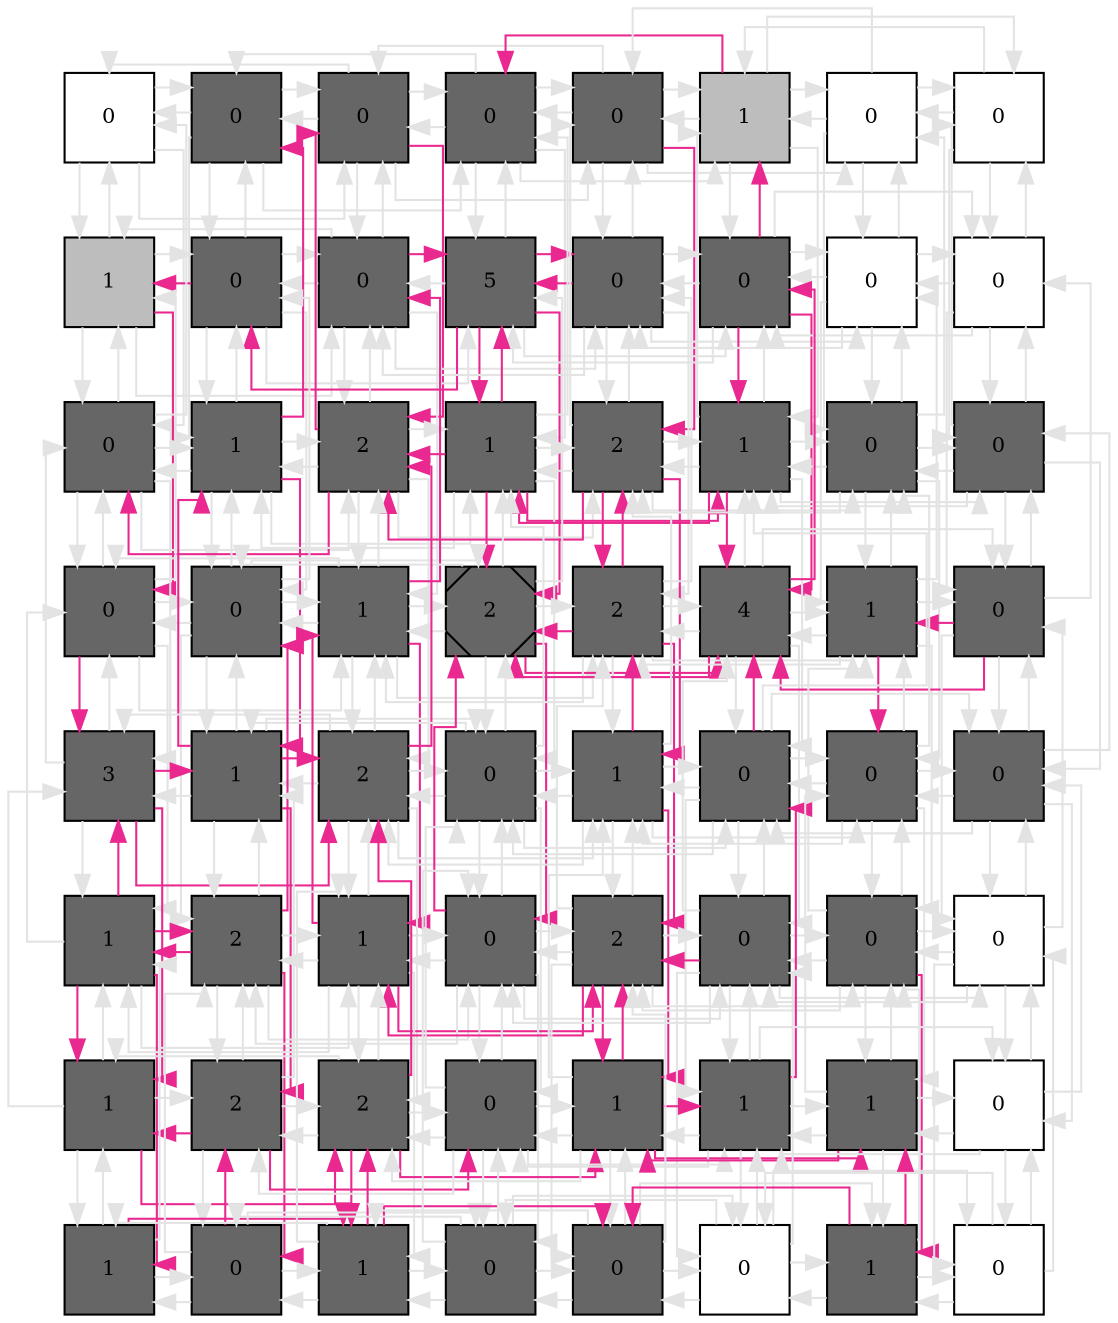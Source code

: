 digraph layout  {
rankdir=TB;
splines=ortho;
node [fixedsize=false, style=filled, width="0.6"];
edge [constraint=false];
0 [fillcolor="#FFFFFF", fontsize=10, label=0, shape=square, tooltip="name: None,\nin_degree: 4,\nout_degree: 4"];
1 [fillcolor="#666666", fontsize=10, label=0, shape=square, tooltip="name:  TTSSII ,\nin_degree: 5,\nout_degree: 5"];
2 [fillcolor="#666666", fontsize=10, label=0, shape=square, tooltip="name:  TrII ,\nin_degree: 6,\nout_degree: 6"];
3 [fillcolor="#666666", fontsize=10, label=0, shape=square, tooltip="name:  Th1II_TRetortaeformis ,\nin_degree: 6,\nout_degree: 6"];
4 [fillcolor="#666666", fontsize=10, label=0, shape=square, tooltip="name:  Th1I_TRetortaeformis ,\nin_degree: 6,\nout_degree: 6"];
5 [fillcolor="#bdbdbd", fontsize=10, label=1, shape=square, tooltip="name: None,\nin_degree: 6,\nout_degree: 6"];
6 [fillcolor="#FFFFFF", fontsize=10, label=0, shape=square, tooltip="name: None,\nin_degree: 5,\nout_degree: 5"];
7 [fillcolor="#FFFFFF", fontsize=10, label=0, shape=square, tooltip="name: None,\nin_degree: 4,\nout_degree: 4"];
8 [fillcolor="#bdbdbd", fontsize=10, label=1, shape=square, tooltip="name: None,\nin_degree: 5,\nout_degree: 5"];
9 [fillcolor="#666666", fontsize=10, label=0, shape=square, tooltip="name:  Th1II_Bacterium ,\nin_degree: 6,\nout_degree: 6"];
10 [fillcolor="#666666", fontsize=10, label=0, shape=square, tooltip="name:  DCII_Bacterium ,\nin_degree: 7,\nout_degree: 7"];
11 [fillcolor="#666666", fontsize=10, label=5, shape=square, tooltip="name:  IL12II ,\nin_degree: 7,\nout_degree: 7"];
12 [fillcolor="#666666", fontsize=10, label=0, shape=square, tooltip="name:  Th2II_Bacterium ,\nin_degree: 7,\nout_degree: 7"];
13 [fillcolor="#666666", fontsize=10, label=0, shape=square, tooltip="name:  DCII_TRetortaeformis ,\nin_degree: 7,\nout_degree: 7"];
14 [fillcolor="#FFFFFF", fontsize=10, label=0, shape=square, tooltip="name: None,\nin_degree: 6,\nout_degree: 6"];
15 [fillcolor="#FFFFFF", fontsize=10, label=0, shape=square, tooltip="name: None,\nin_degree: 5,\nout_degree: 5"];
16 [fillcolor="#666666", fontsize=10, label=0, shape=square, tooltip="name:  TrI_Bacterium ,\nin_degree: 6,\nout_degree: 6"];
17 [fillcolor="#666666", fontsize=10, label=1, shape=square, tooltip="name:  BC_Bacterium ,\nin_degree: 7,\nout_degree: 7"];
18 [fillcolor="#666666", fontsize=10, label=2, shape=square, tooltip="name:  IL10I_Bacterium ,\nin_degree: 8,\nout_degree: 8"];
19 [fillcolor="#666666", fontsize=10, label=1, shape=square, tooltip="name:  T0 ,\nin_degree: 8,\nout_degree: 8"];
20 [fillcolor="#666666", fontsize=10, label=2, shape=square, tooltip="name:  IL10I ,\nin_degree: 8,\nout_degree: 8"];
21 [fillcolor="#666666", fontsize=10, label=1, shape=square, tooltip="name:  Th2II_TRetortaeformis ,\nin_degree: 8,\nout_degree: 8"];
22 [fillcolor="#666666", fontsize=10, label=0, shape=square, tooltip="name:  Th2I_TRetortaeformis ,\nin_degree: 7,\nout_degree: 7"];
23 [fillcolor="#666666", fontsize=10, label=0, shape=square, tooltip="name:  IL5 ,\nin_degree: 6,\nout_degree: 6"];
24 [fillcolor="#666666", fontsize=10, label=0, shape=square, tooltip="name:  Th1I_Bacterium ,\nin_degree: 6,\nout_degree: 6"];
25 [fillcolor="#666666", fontsize=10, label=0, shape=square, tooltip="name:  IgA_Bacterium ,\nin_degree: 7,\nout_degree: 7"];
26 [fillcolor="#666666", fontsize=10, label=1, shape=square, tooltip="name:  IL4I ,\nin_degree: 8,\nout_degree: 8"];
27 [fillcolor="#666666", fontsize=10, label=2, shape=Msquare, tooltip="name:  IL4II ,\nin_degree: 8,\nout_degree: 8"];
28 [fillcolor="#666666", fontsize=10, label=2, shape=square, tooltip="name:  Th2I_Bacterium ,\nin_degree: 8,\nout_degree: 8"];
29 [fillcolor="#666666", fontsize=10, label=4, shape=square, tooltip="name:  IgE ,\nin_degree: 8,\nout_degree: 8"];
30 [fillcolor="#666666", fontsize=10, label=1, shape=square, tooltip="name:  IL13 ,\nin_degree: 7,\nout_degree: 7"];
31 [fillcolor="#666666", fontsize=10, label=0, shape=square, tooltip="name:  EL2 ,\nin_degree: 6,\nout_degree: 6"];
32 [fillcolor="#666666", fontsize=10, label=3, shape=square, tooltip="name:  PH ,\nin_degree: 6,\nout_degree: 6"];
33 [fillcolor="#666666", fontsize=10, label=1, shape=square, tooltip="name:  TTSSI ,\nin_degree: 7,\nout_degree: 7"];
34 [fillcolor="#666666", fontsize=10, label=2, shape=square, tooltip="name:  IFNg_Bacterium ,\nin_degree: 8,\nout_degree: 8"];
35 [fillcolor="#666666", fontsize=10, label=0, shape=square, tooltip="name:  IFNgII ,\nin_degree: 8,\nout_degree: 8"];
36 [fillcolor="#666666", fontsize=10, label=1, shape=square, tooltip="name:  IFNgI ,\nin_degree: 8,\nout_degree: 8"];
37 [fillcolor="#666666", fontsize=10, label=0, shape=square, tooltip="name:  DCI_TRetortaeformis ,\nin_degree: 8,\nout_degree: 8"];
38 [fillcolor="#666666", fontsize=10, label=0, shape=square, tooltip="name:  EL ,\nin_degree: 7,\nout_degree: 7"];
39 [fillcolor="#666666", fontsize=10, label=0, shape=square, tooltip="name:  TEL ,\nin_degree: 6,\nout_degree: 6"];
40 [fillcolor="#666666", fontsize=10, label=1, shape=square, tooltip="name:  Bb ,\nin_degree: 6,\nout_degree: 6"];
41 [fillcolor="#666666", fontsize=10, label=2, shape=square, tooltip="name:  AgAb_Bacterium ,\nin_degree: 7,\nout_degree: 7"];
42 [fillcolor="#666666", fontsize=10, label=1, shape=square, tooltip="name:  DCI_Bacterium ,\nin_degree: 8,\nout_degree: 8"];
43 [fillcolor="#666666", fontsize=10, label=0, shape=square, tooltip="name:  BC_TRetortaeformis ,\nin_degree: 8,\nout_degree: 8"];
44 [fillcolor="#666666", fontsize=10, label=2, shape=square, tooltip="name:  NE_TRetortaeformis ,\nin_degree: 8,\nout_degree: 8"];
45 [fillcolor="#666666", fontsize=10, label=0, shape=square, tooltip="name:  IgA_TRetortaeformis ,\nin_degree: 8,\nout_degree: 8"];
46 [fillcolor="#666666", fontsize=10, label=0, shape=square, tooltip="name:  IS ,\nin_degree: 7,\nout_degree: 7"];
47 [fillcolor="#FFFFFF", fontsize=10, label=0, shape=square, tooltip="name: None,\nin_degree: 6,\nout_degree: 6"];
48 [fillcolor="#666666", fontsize=10, label=1, shape=square, tooltip="name:  AP ,\nin_degree: 5,\nout_degree: 5"];
49 [fillcolor="#666666", fontsize=10, label=2, shape=square, tooltip="name:  IgG_Bacterium ,\nin_degree: 6,\nout_degree: 6"];
50 [fillcolor="#666666", fontsize=10, label=2, shape=square, tooltip="name:  MPI_Bacterium ,\nin_degree: 7,\nout_degree: 7"];
51 [fillcolor="#666666", fontsize=10, label=0, shape=square, tooltip="name:  DP ,\nin_degree: 7,\nout_degree: 7"];
52 [fillcolor="#666666", fontsize=10, label=1, shape=square, tooltip="name:  PIC ,\nin_degree: 7,\nout_degree: 7"];
53 [fillcolor="#666666", fontsize=10, label=1, shape=square, tooltip="name:  NE_Bacterium ,\nin_degree: 7,\nout_degree: 7"];
54 [fillcolor="#666666", fontsize=10, label=1, shape=square, tooltip="name:  TNE ,\nin_degree: 6,\nout_degree: 6"];
55 [fillcolor="#FFFFFF", fontsize=10, label=0, shape=square, tooltip="name: None,\nin_degree: 5,\nout_degree: 5"];
56 [fillcolor="#666666", fontsize=10, label=1, shape=square, tooltip="name:  Oag ,\nin_degree: 4,\nout_degree: 4"];
57 [fillcolor="#666666", fontsize=10, label=0, shape=square, tooltip="name:  Cb ,\nin_degree: 5,\nout_degree: 5"];
58 [fillcolor="#666666", fontsize=10, label=1, shape=square, tooltip="name:  EC_Bacterium ,\nin_degree: 6,\nout_degree: 6"];
59 [fillcolor="#666666", fontsize=10, label=0, shape=square, tooltip="name:  IgG ,\nin_degree: 6,\nout_degree: 6"];
60 [fillcolor="#666666", fontsize=10, label=0, shape=square, tooltip="name:  AD ,\nin_degree: 6,\nout_degree: 6"];
61 [fillcolor="#FFFFFF", fontsize=10, label=0, shape=square, tooltip="name: None,\nin_degree: 6,\nout_degree: 6"];
62 [fillcolor="#666666", fontsize=10, label=1, shape=square, tooltip="name:  EC_TRetortaeformis ,\nin_degree: 5,\nout_degree: 5"];
63 [fillcolor="#FFFFFF", fontsize=10, label=0, shape=square, tooltip="name: None,\nin_degree: 4,\nout_degree: 4"];
0 -> 1  [color=grey89, style="penwidth(0.1)", tooltip=" ", weight=1];
0 -> 8  [color=grey89, style="penwidth(0.1)", tooltip=" ", weight=1];
0 -> 16  [color=grey89, style="penwidth(0.1)", tooltip=" ", weight=1];
0 -> 2  [color=grey89, style="penwidth(0.1)", tooltip=" ", weight=1];
1 -> 0  [color=grey89, style="penwidth(0.1)", tooltip=" ", weight=1];
1 -> 2  [color=grey89, style="penwidth(0.1)", tooltip=" ", weight=1];
1 -> 9  [color=grey89, style="penwidth(0.1)", tooltip=" ", weight=1];
1 -> 17  [color=grey89, style="penwidth(0.1)", tooltip=" ", weight=1];
1 -> 3  [color=grey89, style="penwidth(0.1)", tooltip=" ", weight=1];
2 -> 1  [color=grey89, style="penwidth(0.1)", tooltip=" ", weight=1];
2 -> 3  [color=grey89, style="penwidth(0.1)", tooltip=" ", weight=1];
2 -> 10  [color=grey89, style="penwidth(0.1)", tooltip=" ", weight=1];
2 -> 18  [color="#E92990", style="penwidth(0.1)", tooltip="2( TrII ) to 16( TrI_Bacterium )", weight=1];
2 -> 4  [color=grey89, style="penwidth(0.1)", tooltip=" ", weight=1];
2 -> 0  [color=grey89, style="penwidth(0.1)", tooltip=" ", weight=1];
3 -> 2  [color=grey89, style="penwidth(0.1)", tooltip=" ", weight=1];
3 -> 4  [color=grey89, style="penwidth(0.1)", tooltip=" ", weight=1];
3 -> 11  [color=grey89, style="penwidth(0.1)", tooltip=" ", weight=1];
3 -> 19  [color=grey89, style="penwidth(0.1)", tooltip=" ", weight=1];
3 -> 5  [color=grey89, style="penwidth(0.1)", tooltip=" ", weight=1];
3 -> 1  [color=grey89, style="penwidth(0.1)", tooltip=" ", weight=1];
4 -> 3  [color=grey89, style="penwidth(0.1)", tooltip=" ", weight=1];
4 -> 5  [color=grey89, style="penwidth(0.1)", tooltip=" ", weight=1];
4 -> 12  [color=grey89, style="penwidth(0.1)", tooltip=" ", weight=1];
4 -> 20  [color="#E92990", style="penwidth(0.1)", tooltip="4( Th1I_TRetortaeformis ) to 36( IFNgI )", weight=1];
4 -> 6  [color=grey89, style="penwidth(0.1)", tooltip=" ", weight=1];
4 -> 2  [color=grey89, style="penwidth(0.1)", tooltip=" ", weight=1];
5 -> 4  [color=grey89, style="penwidth(0.1)", tooltip=" ", weight=1];
5 -> 6  [color=grey89, style="penwidth(0.1)", tooltip=" ", weight=1];
5 -> 13  [color=grey89, style="penwidth(0.1)", tooltip=" ", weight=1];
5 -> 21  [color=grey89, style="penwidth(0.1)", tooltip=" ", weight=1];
5 -> 7  [color=grey89, style="penwidth(0.1)", tooltip=" ", weight=1];
5 -> 3  [color="#E92990", style="penwidth(0.1)", tooltip="13( DCII_TRetortaeformis ) to 3( Th1II_TRetortaeformis )", weight=1];
6 -> 5  [color=grey89, style="penwidth(0.1)", tooltip=" ", weight=1];
6 -> 7  [color=grey89, style="penwidth(0.1)", tooltip=" ", weight=1];
6 -> 14  [color=grey89, style="penwidth(0.1)", tooltip=" ", weight=1];
6 -> 22  [color=grey89, style="penwidth(0.1)", tooltip=" ", weight=1];
6 -> 4  [color=grey89, style="penwidth(0.1)", tooltip=" ", weight=1];
7 -> 6  [color=grey89, style="penwidth(0.1)", tooltip=" ", weight=1];
7 -> 15  [color=grey89, style="penwidth(0.1)", tooltip=" ", weight=1];
7 -> 23  [color=grey89, style="penwidth(0.1)", tooltip=" ", weight=1];
7 -> 5  [color=grey89, style="penwidth(0.1)", tooltip=" ", weight=1];
8 -> 0  [color=grey89, style="penwidth(0.1)", tooltip=" ", weight=1];
8 -> 9  [color=grey89, style="penwidth(0.1)", tooltip=" ", weight=1];
8 -> 16  [color=grey89, style="penwidth(0.1)", tooltip=" ", weight=1];
8 -> 24  [color="#E92990", style="penwidth(0.1)", tooltip="9( Th1II_Bacterium ) to 24( Th1I_Bacterium )", weight=1];
8 -> 10  [color=grey89, style="penwidth(0.1)", tooltip=" ", weight=1];
9 -> 1  [color=grey89, style="penwidth(0.1)", tooltip=" ", weight=1];
9 -> 8  [color="#E92990", style="penwidth(0.1)", tooltip="9( Th1II_Bacterium ) to 24( Th1I_Bacterium )", weight=1];
9 -> 10  [color=grey89, style="penwidth(0.1)", tooltip=" ", weight=1];
9 -> 17  [color=grey89, style="penwidth(0.1)", tooltip=" ", weight=1];
9 -> 25  [color=grey89, style="penwidth(0.1)", tooltip=" ", weight=1];
9 -> 11  [color=grey89, style="penwidth(0.1)", tooltip=" ", weight=1];
10 -> 2  [color=grey89, style="penwidth(0.1)", tooltip=" ", weight=1];
10 -> 9  [color=grey89, style="penwidth(0.1)", tooltip=" ", weight=1];
10 -> 11  [color="#E92990", style="penwidth(0.1)", tooltip="10( DCII_Bacterium ) to 19( T0 )", weight=1];
10 -> 18  [color=grey89, style="penwidth(0.1)", tooltip=" ", weight=1];
10 -> 26  [color=grey89, style="penwidth(0.1)", tooltip=" ", weight=1];
10 -> 12  [color=grey89, style="penwidth(0.1)", tooltip=" ", weight=1];
10 -> 8  [color=grey89, style="penwidth(0.1)", tooltip=" ", weight=1];
11 -> 3  [color=grey89, style="penwidth(0.1)", tooltip=" ", weight=1];
11 -> 10  [color=grey89, style="penwidth(0.1)", tooltip=" ", weight=1];
11 -> 12  [color="#E92990", style="penwidth(0.1)", tooltip="19( T0 ) to 12( Th2II_Bacterium )", weight=1];
11 -> 19  [color="#E92990", style="penwidth(0.1)", tooltip="11( IL12II ) to 21( Th2II_TRetortaeformis )", weight=1];
11 -> 27  [color="#E92990", style="penwidth(0.1)", tooltip="12( Th2II_Bacterium ) to 27( IL4II )", weight=1];
11 -> 13  [color=grey89, style="penwidth(0.1)", tooltip=" ", weight=1];
11 -> 9  [color="#E92990", style="penwidth(0.1)", tooltip="19( T0 ) to 9( Th1II_Bacterium )", weight=1];
12 -> 4  [color=grey89, style="penwidth(0.1)", tooltip=" ", weight=1];
12 -> 11  [color="#E92990", style="penwidth(0.1)", tooltip="12( Th2II_Bacterium ) to 27( IL4II )", weight=1];
12 -> 13  [color=grey89, style="penwidth(0.1)", tooltip=" ", weight=1];
12 -> 20  [color=grey89, style="penwidth(0.1)", tooltip=" ", weight=1];
12 -> 28  [color=grey89, style="penwidth(0.1)", tooltip=" ", weight=1];
12 -> 14  [color=grey89, style="penwidth(0.1)", tooltip=" ", weight=1];
12 -> 10  [color=grey89, style="penwidth(0.1)", tooltip=" ", weight=1];
13 -> 5  [color="#E92990", style="penwidth(0.1)", tooltip="13( DCII_TRetortaeformis ) to 3( Th1II_TRetortaeformis )", weight=1];
13 -> 12  [color=grey89, style="penwidth(0.1)", tooltip=" ", weight=1];
13 -> 14  [color=grey89, style="penwidth(0.1)", tooltip=" ", weight=1];
13 -> 21  [color="#E92990", style="penwidth(0.1)", tooltip="13( DCII_TRetortaeformis ) to 19( T0 )", weight=1];
13 -> 29  [color="#E92990", style="penwidth(0.1)", tooltip="13( DCII_TRetortaeformis ) to 27( IL4II )", weight=1];
13 -> 15  [color=grey89, style="penwidth(0.1)", tooltip=" ", weight=1];
13 -> 11  [color=grey89, style="penwidth(0.1)", tooltip=" ", weight=1];
14 -> 6  [color=grey89, style="penwidth(0.1)", tooltip=" ", weight=1];
14 -> 13  [color=grey89, style="penwidth(0.1)", tooltip=" ", weight=1];
14 -> 15  [color=grey89, style="penwidth(0.1)", tooltip=" ", weight=1];
14 -> 22  [color=grey89, style="penwidth(0.1)", tooltip=" ", weight=1];
14 -> 30  [color=grey89, style="penwidth(0.1)", tooltip=" ", weight=1];
14 -> 12  [color=grey89, style="penwidth(0.1)", tooltip=" ", weight=1];
15 -> 7  [color=grey89, style="penwidth(0.1)", tooltip=" ", weight=1];
15 -> 14  [color=grey89, style="penwidth(0.1)", tooltip=" ", weight=1];
15 -> 23  [color=grey89, style="penwidth(0.1)", tooltip=" ", weight=1];
15 -> 31  [color=grey89, style="penwidth(0.1)", tooltip=" ", weight=1];
15 -> 13  [color=grey89, style="penwidth(0.1)", tooltip=" ", weight=1];
16 -> 8  [color=grey89, style="penwidth(0.1)", tooltip=" ", weight=1];
16 -> 17  [color=grey89, style="penwidth(0.1)", tooltip=" ", weight=1];
16 -> 24  [color=grey89, style="penwidth(0.1)", tooltip=" ", weight=1];
16 -> 32  [color=grey89, style="penwidth(0.1)", tooltip=" ", weight=1];
16 -> 0  [color=grey89, style="penwidth(0.1)", tooltip=" ", weight=1];
16 -> 18  [color=grey89, style="penwidth(0.1)", tooltip=" ", weight=1];
17 -> 9  [color=grey89, style="penwidth(0.1)", tooltip=" ", weight=1];
17 -> 16  [color=grey89, style="penwidth(0.1)", tooltip=" ", weight=1];
17 -> 18  [color=grey89, style="penwidth(0.1)", tooltip=" ", weight=1];
17 -> 25  [color=grey89, style="penwidth(0.1)", tooltip=" ", weight=1];
17 -> 33  [color="#E92990", style="penwidth(0.1)", tooltip="17( BC_Bacterium ) to 49( IgG_Bacterium )", weight=1];
17 -> 1  [color="#E92990", style="penwidth(0.1)", tooltip="33( TTSSI ) to 1( TTSSII )", weight=1];
17 -> 19  [color=grey89, style="penwidth(0.1)", tooltip=" ", weight=1];
18 -> 10  [color=grey89, style="penwidth(0.1)", tooltip=" ", weight=1];
18 -> 17  [color=grey89, style="penwidth(0.1)", tooltip=" ", weight=1];
18 -> 19  [color=grey89, style="penwidth(0.1)", tooltip=" ", weight=1];
18 -> 26  [color=grey89, style="penwidth(0.1)", tooltip=" ", weight=1];
18 -> 34  [color=grey89, style="penwidth(0.1)", tooltip=" ", weight=1];
18 -> 2  [color="#E92990", style="penwidth(0.1)", tooltip="19( T0 ) to 2( TrII )", weight=1];
18 -> 20  [color=grey89, style="penwidth(0.1)", tooltip=" ", weight=1];
18 -> 16  [color="#E92990", style="penwidth(0.1)", tooltip="2( TrII ) to 16( TrI_Bacterium )", weight=1];
19 -> 11  [color="#E92990", style="penwidth(0.1)", tooltip="19( T0 ) to 12( Th2II_Bacterium )", weight=1];
19 -> 18  [color="#E92990", style="penwidth(0.1)", tooltip="19( T0 ) to 2( TrII )", weight=1];
19 -> 20  [color=grey89, style="penwidth(0.1)", tooltip=" ", weight=1];
19 -> 27  [color="#E92990", style="penwidth(0.1)", tooltip="19( T0 ) to 43( BC_TRetortaeformis )", weight=1];
19 -> 35  [color=grey89, style="penwidth(0.1)", tooltip=" ", weight=1];
19 -> 3  [color=grey89, style="penwidth(0.1)", tooltip=" ", weight=1];
19 -> 21  [color="#E92990", style="penwidth(0.1)", tooltip="11( IL12II ) to 21( Th2II_TRetortaeformis )", weight=1];
19 -> 17  [color=grey89, style="penwidth(0.1)", tooltip=" ", weight=1];
20 -> 12  [color=grey89, style="penwidth(0.1)", tooltip=" ", weight=1];
20 -> 19  [color=grey89, style="penwidth(0.1)", tooltip=" ", weight=1];
20 -> 21  [color=grey89, style="penwidth(0.1)", tooltip=" ", weight=1];
20 -> 28  [color="#E92990", style="penwidth(0.1)", tooltip="20( IL10I ) to 44( NE_TRetortaeformis )", weight=1];
20 -> 36  [color="#E92990", style="penwidth(0.1)", tooltip="4( Th1I_TRetortaeformis ) to 36( IFNgI )", weight=1];
20 -> 4  [color=grey89, style="penwidth(0.1)", tooltip=" ", weight=1];
20 -> 22  [color=grey89, style="penwidth(0.1)", tooltip=" ", weight=1];
20 -> 18  [color="#E92990", style="penwidth(0.1)", tooltip="28( Th2I_Bacterium ) to 18( IL10I_Bacterium )", weight=1];
21 -> 13  [color=grey89, style="penwidth(0.1)", tooltip=" ", weight=1];
21 -> 20  [color=grey89, style="penwidth(0.1)", tooltip=" ", weight=1];
21 -> 22  [color=grey89, style="penwidth(0.1)", tooltip=" ", weight=1];
21 -> 29  [color="#E92990", style="penwidth(0.1)", tooltip="21( Th2II_TRetortaeformis ) to 27( IL4II )", weight=1];
21 -> 37  [color=grey89, style="penwidth(0.1)", tooltip=" ", weight=1];
21 -> 5  [color=grey89, style="penwidth(0.1)", tooltip=" ", weight=1];
21 -> 23  [color=grey89, style="penwidth(0.1)", tooltip=" ", weight=1];
21 -> 19  [color="#E92990", style="penwidth(0.1)", tooltip="13( DCII_TRetortaeformis ) to 19( T0 )", weight=1];
22 -> 14  [color=grey89, style="penwidth(0.1)", tooltip=" ", weight=1];
22 -> 21  [color=grey89, style="penwidth(0.1)", tooltip=" ", weight=1];
22 -> 23  [color=grey89, style="penwidth(0.1)", tooltip=" ", weight=1];
22 -> 30  [color=grey89, style="penwidth(0.1)", tooltip=" ", weight=1];
22 -> 38  [color=grey89, style="penwidth(0.1)", tooltip=" ", weight=1];
22 -> 6  [color=grey89, style="penwidth(0.1)", tooltip=" ", weight=1];
22 -> 20  [color=grey89, style="penwidth(0.1)", tooltip=" ", weight=1];
23 -> 15  [color=grey89, style="penwidth(0.1)", tooltip=" ", weight=1];
23 -> 22  [color=grey89, style="penwidth(0.1)", tooltip=" ", weight=1];
23 -> 31  [color=grey89, style="penwidth(0.1)", tooltip=" ", weight=1];
23 -> 39  [color=grey89, style="penwidth(0.1)", tooltip=" ", weight=1];
23 -> 7  [color=grey89, style="penwidth(0.1)", tooltip=" ", weight=1];
23 -> 21  [color=grey89, style="penwidth(0.1)", tooltip=" ", weight=1];
24 -> 16  [color=grey89, style="penwidth(0.1)", tooltip=" ", weight=1];
24 -> 25  [color=grey89, style="penwidth(0.1)", tooltip=" ", weight=1];
24 -> 32  [color="#E92990", style="penwidth(0.1)", tooltip="24( Th1I_Bacterium ) to 34( IFNg_Bacterium )", weight=1];
24 -> 40  [color=grey89, style="penwidth(0.1)", tooltip=" ", weight=1];
24 -> 8  [color=grey89, style="penwidth(0.1)", tooltip=" ", weight=1];
24 -> 26  [color=grey89, style="penwidth(0.1)", tooltip=" ", weight=1];
25 -> 17  [color=grey89, style="penwidth(0.1)", tooltip=" ", weight=1];
25 -> 24  [color=grey89, style="penwidth(0.1)", tooltip=" ", weight=1];
25 -> 26  [color=grey89, style="penwidth(0.1)", tooltip=" ", weight=1];
25 -> 33  [color=grey89, style="penwidth(0.1)", tooltip=" ", weight=1];
25 -> 41  [color=grey89, style="penwidth(0.1)", tooltip=" ", weight=1];
25 -> 9  [color=grey89, style="penwidth(0.1)", tooltip=" ", weight=1];
25 -> 27  [color=grey89, style="penwidth(0.1)", tooltip=" ", weight=1];
26 -> 18  [color=grey89, style="penwidth(0.1)", tooltip=" ", weight=1];
26 -> 25  [color=grey89, style="penwidth(0.1)", tooltip=" ", weight=1];
26 -> 27  [color=grey89, style="penwidth(0.1)", tooltip=" ", weight=1];
26 -> 34  [color=grey89, style="penwidth(0.1)", tooltip=" ", weight=1];
26 -> 42  [color="#E92990", style="penwidth(0.1)", tooltip="26( IL4I ) to 44( NE_TRetortaeformis )", weight=1];
26 -> 10  [color="#E92990", style="penwidth(0.1)", tooltip="42( DCI_Bacterium ) to 10( DCII_Bacterium )", weight=1];
26 -> 28  [color=grey89, style="penwidth(0.1)", tooltip=" ", weight=1];
26 -> 24  [color=grey89, style="penwidth(0.1)", tooltip=" ", weight=1];
27 -> 19  [color=grey89, style="penwidth(0.1)", tooltip=" ", weight=1];
27 -> 26  [color=grey89, style="penwidth(0.1)", tooltip=" ", weight=1];
27 -> 28  [color=grey89, style="penwidth(0.1)", tooltip=" ", weight=1];
27 -> 35  [color=grey89, style="penwidth(0.1)", tooltip=" ", weight=1];
27 -> 43  [color="#E92990", style="penwidth(0.1)", tooltip="19( T0 ) to 43( BC_TRetortaeformis )", weight=1];
27 -> 11  [color=grey89, style="penwidth(0.1)", tooltip=" ", weight=1];
27 -> 29  [color="#E92990", style="penwidth(0.1)", tooltip="43( BC_TRetortaeformis ) to 29( IgE )", weight=1];
27 -> 25  [color=grey89, style="penwidth(0.1)", tooltip=" ", weight=1];
28 -> 20  [color="#E92990", style="penwidth(0.1)", tooltip="28( Th2I_Bacterium ) to 18( IL10I_Bacterium )", weight=1];
28 -> 27  [color="#E92990", style="penwidth(0.1)", tooltip="36( IFNgI ) to 27( IL4II )", weight=1];
28 -> 29  [color=grey89, style="penwidth(0.1)", tooltip=" ", weight=1];
28 -> 36  [color=grey89, style="penwidth(0.1)", tooltip=" ", weight=1];
28 -> 44  [color="#E92990", style="penwidth(0.1)", tooltip="20( IL10I ) to 44( NE_TRetortaeformis )", weight=1];
28 -> 12  [color=grey89, style="penwidth(0.1)", tooltip=" ", weight=1];
28 -> 30  [color=grey89, style="penwidth(0.1)", tooltip=" ", weight=1];
28 -> 26  [color=grey89, style="penwidth(0.1)", tooltip=" ", weight=1];
29 -> 21  [color=grey89, style="penwidth(0.1)", tooltip=" ", weight=1];
29 -> 28  [color=grey89, style="penwidth(0.1)", tooltip=" ", weight=1];
29 -> 30  [color=grey89, style="penwidth(0.1)", tooltip=" ", weight=1];
29 -> 37  [color=grey89, style="penwidth(0.1)", tooltip=" ", weight=1];
29 -> 45  [color=grey89, style="penwidth(0.1)", tooltip=" ", weight=1];
29 -> 13  [color="#E92990", style="penwidth(0.1)", tooltip="37( DCI_TRetortaeformis ) to 13( DCII_TRetortaeformis )", weight=1];
29 -> 31  [color=grey89, style="penwidth(0.1)", tooltip=" ", weight=1];
29 -> 27  [color="#E92990", style="penwidth(0.1)", tooltip="31( EL2 ) to 27( IL4II )", weight=1];
30 -> 22  [color=grey89, style="penwidth(0.1)", tooltip=" ", weight=1];
30 -> 29  [color=grey89, style="penwidth(0.1)", tooltip=" ", weight=1];
30 -> 31  [color=grey89, style="penwidth(0.1)", tooltip=" ", weight=1];
30 -> 38  [color="#E92990", style="penwidth(0.1)", tooltip="31( EL2 ) to 38( EL )", weight=1];
30 -> 46  [color=grey89, style="penwidth(0.1)", tooltip=" ", weight=1];
30 -> 14  [color=grey89, style="penwidth(0.1)", tooltip=" ", weight=1];
30 -> 28  [color=grey89, style="penwidth(0.1)", tooltip=" ", weight=1];
31 -> 23  [color=grey89, style="penwidth(0.1)", tooltip=" ", weight=1];
31 -> 30  [color="#E92990", style="penwidth(0.1)", tooltip="31( EL2 ) to 38( EL )", weight=1];
31 -> 39  [color=grey89, style="penwidth(0.1)", tooltip=" ", weight=1];
31 -> 47  [color=grey89, style="penwidth(0.1)", tooltip=" ", weight=1];
31 -> 15  [color=grey89, style="penwidth(0.1)", tooltip=" ", weight=1];
31 -> 29  [color="#E92990", style="penwidth(0.1)", tooltip="31( EL2 ) to 27( IL4II )", weight=1];
32 -> 24  [color=grey89, style="penwidth(0.1)", tooltip=" ", weight=1];
32 -> 33  [color="#E92990", style="penwidth(0.1)", tooltip="40( Bb ) to 33( TTSSI )", weight=1];
32 -> 40  [color=grey89, style="penwidth(0.1)", tooltip=" ", weight=1];
32 -> 48  [color="#E92990", style="penwidth(0.1)", tooltip="24( Th1I_Bacterium ) to 48( AP )", weight=1];
32 -> 16  [color=grey89, style="penwidth(0.1)", tooltip=" ", weight=1];
32 -> 34  [color="#E92990", style="penwidth(0.1)", tooltip="24( Th1I_Bacterium ) to 34( IFNg_Bacterium )", weight=1];
33 -> 25  [color=grey89, style="penwidth(0.1)", tooltip=" ", weight=1];
33 -> 32  [color=grey89, style="penwidth(0.1)", tooltip=" ", weight=1];
33 -> 34  [color="#E92990", style="penwidth(0.1)", tooltip="33( TTSSI ) to 18( IL10I_Bacterium )", weight=1];
33 -> 41  [color=grey89, style="penwidth(0.1)", tooltip=" ", weight=1];
33 -> 49  [color="#E92990", style="penwidth(0.1)", tooltip="33( TTSSI ) to 51( DP )", weight=1];
33 -> 17  [color="#E92990", style="penwidth(0.1)", tooltip="33( TTSSI ) to 1( TTSSII )", weight=1];
33 -> 35  [color=grey89, style="penwidth(0.1)", tooltip=" ", weight=1];
34 -> 26  [color=grey89, style="penwidth(0.1)", tooltip=" ", weight=1];
34 -> 33  [color=grey89, style="penwidth(0.1)", tooltip=" ", weight=1];
34 -> 35  [color=grey89, style="penwidth(0.1)", tooltip=" ", weight=1];
34 -> 42  [color=grey89, style="penwidth(0.1)", tooltip=" ", weight=1];
34 -> 50  [color=grey89, style="penwidth(0.1)", tooltip=" ", weight=1];
34 -> 18  [color="#E92990", style="penwidth(0.1)", tooltip="50( MPI_Bacterium ) to 18( IL10I_Bacterium )", weight=1];
34 -> 36  [color=grey89, style="penwidth(0.1)", tooltip=" ", weight=1];
34 -> 32  [color=grey89, style="penwidth(0.1)", tooltip=" ", weight=1];
35 -> 27  [color=grey89, style="penwidth(0.1)", tooltip=" ", weight=1];
35 -> 34  [color=grey89, style="penwidth(0.1)", tooltip=" ", weight=1];
35 -> 36  [color=grey89, style="penwidth(0.1)", tooltip=" ", weight=1];
35 -> 43  [color=grey89, style="penwidth(0.1)", tooltip=" ", weight=1];
35 -> 51  [color=grey89, style="penwidth(0.1)", tooltip=" ", weight=1];
35 -> 19  [color=grey89, style="penwidth(0.1)", tooltip=" ", weight=1];
35 -> 37  [color=grey89, style="penwidth(0.1)", tooltip=" ", weight=1];
35 -> 33  [color=grey89, style="penwidth(0.1)", tooltip=" ", weight=1];
36 -> 28  [color="#E92990", style="penwidth(0.1)", tooltip="36( IFNgI ) to 27( IL4II )", weight=1];
36 -> 35  [color=grey89, style="penwidth(0.1)", tooltip=" ", weight=1];
36 -> 37  [color=grey89, style="penwidth(0.1)", tooltip=" ", weight=1];
36 -> 44  [color=grey89, style="penwidth(0.1)", tooltip=" ", weight=1];
36 -> 52  [color="#E92990", style="penwidth(0.1)", tooltip="20( IL10I ) to 52( PIC )", weight=1];
36 -> 20  [color=grey89, style="penwidth(0.1)", tooltip=" ", weight=1];
36 -> 38  [color=grey89, style="penwidth(0.1)", tooltip=" ", weight=1];
36 -> 34  [color=grey89, style="penwidth(0.1)", tooltip=" ", weight=1];
37 -> 29  [color="#E92990", style="penwidth(0.1)", tooltip="37( DCI_TRetortaeformis ) to 13( DCII_TRetortaeformis )", weight=1];
37 -> 36  [color=grey89, style="penwidth(0.1)", tooltip=" ", weight=1];
37 -> 38  [color=grey89, style="penwidth(0.1)", tooltip=" ", weight=1];
37 -> 45  [color=grey89, style="penwidth(0.1)", tooltip=" ", weight=1];
37 -> 53  [color=grey89, style="penwidth(0.1)", tooltip=" ", weight=1];
37 -> 21  [color=grey89, style="penwidth(0.1)", tooltip=" ", weight=1];
37 -> 39  [color=grey89, style="penwidth(0.1)", tooltip=" ", weight=1];
37 -> 35  [color=grey89, style="penwidth(0.1)", tooltip=" ", weight=1];
38 -> 30  [color=grey89, style="penwidth(0.1)", tooltip=" ", weight=1];
38 -> 37  [color=grey89, style="penwidth(0.1)", tooltip=" ", weight=1];
38 -> 39  [color=grey89, style="penwidth(0.1)", tooltip=" ", weight=1];
38 -> 46  [color=grey89, style="penwidth(0.1)", tooltip=" ", weight=1];
38 -> 54  [color=grey89, style="penwidth(0.1)", tooltip=" ", weight=1];
38 -> 22  [color=grey89, style="penwidth(0.1)", tooltip=" ", weight=1];
38 -> 36  [color=grey89, style="penwidth(0.1)", tooltip=" ", weight=1];
39 -> 31  [color=grey89, style="penwidth(0.1)", tooltip=" ", weight=1];
39 -> 38  [color=grey89, style="penwidth(0.1)", tooltip=" ", weight=1];
39 -> 47  [color=grey89, style="penwidth(0.1)", tooltip=" ", weight=1];
39 -> 55  [color=grey89, style="penwidth(0.1)", tooltip=" ", weight=1];
39 -> 23  [color=grey89, style="penwidth(0.1)", tooltip=" ", weight=1];
39 -> 37  [color=grey89, style="penwidth(0.1)", tooltip=" ", weight=1];
40 -> 32  [color="#E92990", style="penwidth(0.1)", tooltip="40( Bb ) to 33( TTSSI )", weight=1];
40 -> 41  [color="#E92990", style="penwidth(0.1)", tooltip="40( Bb ) to 25( IgA_Bacterium )", weight=1];
40 -> 48  [color="#E92990", style="penwidth(0.1)", tooltip="41( AgAb_Bacterium ) to 48( AP )", weight=1];
40 -> 56  [color="#E92990", style="penwidth(0.1)", tooltip="40( Bb ) to 58( EC_Bacterium )", weight=1];
40 -> 24  [color=grey89, style="penwidth(0.1)", tooltip=" ", weight=1];
40 -> 42  [color=grey89, style="penwidth(0.1)", tooltip=" ", weight=1];
41 -> 33  [color=grey89, style="penwidth(0.1)", tooltip=" ", weight=1];
41 -> 40  [color="#E92990", style="penwidth(0.1)", tooltip="41( AgAb_Bacterium ) to 48( AP )", weight=1];
41 -> 42  [color=grey89, style="penwidth(0.1)", tooltip=" ", weight=1];
41 -> 49  [color=grey89, style="penwidth(0.1)", tooltip=" ", weight=1];
41 -> 57  [color="#E92990", style="penwidth(0.1)", tooltip="40( Bb ) to 57( Cb )", weight=1];
41 -> 25  [color="#E92990", style="penwidth(0.1)", tooltip="40( Bb ) to 25( IgA_Bacterium )", weight=1];
41 -> 43  [color=grey89, style="penwidth(0.1)", tooltip=" ", weight=1];
42 -> 34  [color=grey89, style="penwidth(0.1)", tooltip=" ", weight=1];
42 -> 41  [color=grey89, style="penwidth(0.1)", tooltip=" ", weight=1];
42 -> 43  [color=grey89, style="penwidth(0.1)", tooltip=" ", weight=1];
42 -> 50  [color=grey89, style="penwidth(0.1)", tooltip=" ", weight=1];
42 -> 58  [color=grey89, style="penwidth(0.1)", tooltip=" ", weight=1];
42 -> 26  [color="#E92990", style="penwidth(0.1)", tooltip="42( DCI_Bacterium ) to 10( DCII_Bacterium )", weight=1];
42 -> 44  [color="#E92990", style="penwidth(0.1)", tooltip="26( IL4I ) to 44( NE_TRetortaeformis )", weight=1];
42 -> 40  [color=grey89, style="penwidth(0.1)", tooltip=" ", weight=1];
43 -> 35  [color=grey89, style="penwidth(0.1)", tooltip=" ", weight=1];
43 -> 42  [color=grey89, style="penwidth(0.1)", tooltip=" ", weight=1];
43 -> 44  [color=grey89, style="penwidth(0.1)", tooltip=" ", weight=1];
43 -> 51  [color=grey89, style="penwidth(0.1)", tooltip=" ", weight=1];
43 -> 59  [color=grey89, style="penwidth(0.1)", tooltip=" ", weight=1];
43 -> 27  [color="#E92990", style="penwidth(0.1)", tooltip="43( BC_TRetortaeformis ) to 29( IgE )", weight=1];
43 -> 45  [color=grey89, style="penwidth(0.1)", tooltip=" ", weight=1];
43 -> 41  [color=grey89, style="penwidth(0.1)", tooltip=" ", weight=1];
44 -> 36  [color=grey89, style="penwidth(0.1)", tooltip=" ", weight=1];
44 -> 43  [color=grey89, style="penwidth(0.1)", tooltip=" ", weight=1];
44 -> 45  [color=grey89, style="penwidth(0.1)", tooltip=" ", weight=1];
44 -> 52  [color="#E92990", style="penwidth(0.1)", tooltip="44( NE_TRetortaeformis ) to 54( TNE )", weight=1];
44 -> 60  [color=grey89, style="penwidth(0.1)", tooltip=" ", weight=1];
44 -> 28  [color=grey89, style="penwidth(0.1)", tooltip=" ", weight=1];
44 -> 46  [color=grey89, style="penwidth(0.1)", tooltip=" ", weight=1];
44 -> 42  [color="#E92990", style="penwidth(0.1)", tooltip="52( PIC ) to 42( DCI_Bacterium )", weight=1];
45 -> 37  [color=grey89, style="penwidth(0.1)", tooltip=" ", weight=1];
45 -> 44  [color="#E92990", style="penwidth(0.1)", tooltip="45( IgA_TRetortaeformis ) to 52( PIC )", weight=1];
45 -> 46  [color=grey89, style="penwidth(0.1)", tooltip=" ", weight=1];
45 -> 53  [color=grey89, style="penwidth(0.1)", tooltip=" ", weight=1];
45 -> 61  [color=grey89, style="penwidth(0.1)", tooltip=" ", weight=1];
45 -> 29  [color=grey89, style="penwidth(0.1)", tooltip=" ", weight=1];
45 -> 47  [color=grey89, style="penwidth(0.1)", tooltip=" ", weight=1];
45 -> 43  [color=grey89, style="penwidth(0.1)", tooltip=" ", weight=1];
46 -> 38  [color=grey89, style="penwidth(0.1)", tooltip=" ", weight=1];
46 -> 45  [color=grey89, style="penwidth(0.1)", tooltip=" ", weight=1];
46 -> 47  [color=grey89, style="penwidth(0.1)", tooltip=" ", weight=1];
46 -> 54  [color=grey89, style="penwidth(0.1)", tooltip=" ", weight=1];
46 -> 62  [color="#E92990", style="penwidth(0.1)", tooltip="46( IS ) to 60( AD )", weight=1];
46 -> 30  [color=grey89, style="penwidth(0.1)", tooltip=" ", weight=1];
46 -> 44  [color=grey89, style="penwidth(0.1)", tooltip=" ", weight=1];
47 -> 39  [color=grey89, style="penwidth(0.1)", tooltip=" ", weight=1];
47 -> 46  [color=grey89, style="penwidth(0.1)", tooltip=" ", weight=1];
47 -> 55  [color=grey89, style="penwidth(0.1)", tooltip=" ", weight=1];
47 -> 63  [color=grey89, style="penwidth(0.1)", tooltip=" ", weight=1];
47 -> 31  [color=grey89, style="penwidth(0.1)", tooltip=" ", weight=1];
47 -> 45  [color=grey89, style="penwidth(0.1)", tooltip=" ", weight=1];
48 -> 40  [color=grey89, style="penwidth(0.1)", tooltip=" ", weight=1];
48 -> 49  [color=grey89, style="penwidth(0.1)", tooltip=" ", weight=1];
48 -> 56  [color=grey89, style="penwidth(0.1)", tooltip=" ", weight=1];
48 -> 32  [color=grey89, style="penwidth(0.1)", tooltip=" ", weight=1];
48 -> 50  [color="#E92990", style="penwidth(0.1)", tooltip="48( AP ) to 52( PIC )", weight=1];
49 -> 41  [color=grey89, style="penwidth(0.1)", tooltip=" ", weight=1];
49 -> 48  [color="#E92990", style="penwidth(0.1)", tooltip="57( Cb ) to 48( AP )", weight=1];
49 -> 50  [color=grey89, style="penwidth(0.1)", tooltip=" ", weight=1];
49 -> 57  [color=grey89, style="penwidth(0.1)", tooltip=" ", weight=1];
49 -> 33  [color=grey89, style="penwidth(0.1)", tooltip=" ", weight=1];
49 -> 51  [color="#E92990", style="penwidth(0.1)", tooltip="33( TTSSI ) to 51( DP )", weight=1];
50 -> 42  [color=grey89, style="penwidth(0.1)", tooltip=" ", weight=1];
50 -> 49  [color=grey89, style="penwidth(0.1)", tooltip=" ", weight=1];
50 -> 51  [color=grey89, style="penwidth(0.1)", tooltip=" ", weight=1];
50 -> 58  [color="#E92990", style="penwidth(0.1)", tooltip="50( MPI_Bacterium ) to 60( AD )", weight=1];
50 -> 34  [color="#E92990", style="penwidth(0.1)", tooltip="50( MPI_Bacterium ) to 18( IL10I_Bacterium )", weight=1];
50 -> 52  [color="#E92990", style="penwidth(0.1)", tooltip="48( AP ) to 52( PIC )", weight=1];
50 -> 48  [color=grey89, style="penwidth(0.1)", tooltip=" ", weight=1];
51 -> 43  [color=grey89, style="penwidth(0.1)", tooltip=" ", weight=1];
51 -> 50  [color=grey89, style="penwidth(0.1)", tooltip=" ", weight=1];
51 -> 52  [color=grey89, style="penwidth(0.1)", tooltip=" ", weight=1];
51 -> 59  [color=grey89, style="penwidth(0.1)", tooltip=" ", weight=1];
51 -> 35  [color=grey89, style="penwidth(0.1)", tooltip=" ", weight=1];
51 -> 53  [color=grey89, style="penwidth(0.1)", tooltip=" ", weight=1];
51 -> 49  [color=grey89, style="penwidth(0.1)", tooltip=" ", weight=1];
52 -> 44  [color="#E92990", style="penwidth(0.1)", tooltip="52( PIC ) to 42( DCI_Bacterium )", weight=1];
52 -> 51  [color=grey89, style="penwidth(0.1)", tooltip=" ", weight=1];
52 -> 53  [color="#E92990", style="penwidth(0.1)", tooltip="52( PIC ) to 37( DCI_TRetortaeformis )", weight=1];
52 -> 60  [color=grey89, style="penwidth(0.1)", tooltip=" ", weight=1];
52 -> 36  [color=grey89, style="penwidth(0.1)", tooltip=" ", weight=1];
52 -> 54  [color="#E92990", style="penwidth(0.1)", tooltip="44( NE_TRetortaeformis ) to 54( TNE )", weight=1];
52 -> 50  [color=grey89, style="penwidth(0.1)", tooltip=" ", weight=1];
53 -> 45  [color=grey89, style="penwidth(0.1)", tooltip=" ", weight=1];
53 -> 52  [color=grey89, style="penwidth(0.1)", tooltip=" ", weight=1];
53 -> 54  [color=grey89, style="penwidth(0.1)", tooltip=" ", weight=1];
53 -> 61  [color=grey89, style="penwidth(0.1)", tooltip=" ", weight=1];
53 -> 37  [color="#E92990", style="penwidth(0.1)", tooltip="52( PIC ) to 37( DCI_TRetortaeformis )", weight=1];
53 -> 55  [color=grey89, style="penwidth(0.1)", tooltip=" ", weight=1];
53 -> 51  [color=grey89, style="penwidth(0.1)", tooltip=" ", weight=1];
54 -> 46  [color=grey89, style="penwidth(0.1)", tooltip=" ", weight=1];
54 -> 53  [color=grey89, style="penwidth(0.1)", tooltip=" ", weight=1];
54 -> 55  [color=grey89, style="penwidth(0.1)", tooltip=" ", weight=1];
54 -> 62  [color=grey89, style="penwidth(0.1)", tooltip=" ", weight=1];
54 -> 38  [color=grey89, style="penwidth(0.1)", tooltip=" ", weight=1];
54 -> 52  [color="#E92990", style="penwidth(0.1)", tooltip="62( EC_TRetortaeformis ) to 52( PIC )", weight=1];
55 -> 47  [color=grey89, style="penwidth(0.1)", tooltip=" ", weight=1];
55 -> 54  [color=grey89, style="penwidth(0.1)", tooltip=" ", weight=1];
55 -> 63  [color=grey89, style="penwidth(0.1)", tooltip=" ", weight=1];
55 -> 39  [color=grey89, style="penwidth(0.1)", tooltip=" ", weight=1];
55 -> 53  [color=grey89, style="penwidth(0.1)", tooltip=" ", weight=1];
56 -> 48  [color=grey89, style="penwidth(0.1)", tooltip=" ", weight=1];
56 -> 57  [color=grey89, style="penwidth(0.1)", tooltip=" ", weight=1];
56 -> 40  [color=grey89, style="penwidth(0.1)", tooltip=" ", weight=1];
56 -> 58  [color="#E92990", style="penwidth(0.1)", tooltip="40( Bb ) to 58( EC_Bacterium )", weight=1];
57 -> 49  [color="#E92990", style="penwidth(0.1)", tooltip="57( Cb ) to 48( AP )", weight=1];
57 -> 56  [color=grey89, style="penwidth(0.1)", tooltip=" ", weight=1];
57 -> 58  [color=grey89, style="penwidth(0.1)", tooltip=" ", weight=1];
57 -> 41  [color=grey89, style="penwidth(0.1)", tooltip=" ", weight=1];
57 -> 59  [color=grey89, style="penwidth(0.1)", tooltip=" ", weight=1];
58 -> 50  [color="#E92990", style="penwidth(0.1)", tooltip="58( EC_Bacterium ) to 52( PIC )", weight=1];
58 -> 57  [color=grey89, style="penwidth(0.1)", tooltip=" ", weight=1];
58 -> 59  [color=grey89, style="penwidth(0.1)", tooltip=" ", weight=1];
58 -> 42  [color=grey89, style="penwidth(0.1)", tooltip=" ", weight=1];
58 -> 60  [color="#E92990", style="penwidth(0.1)", tooltip="50( MPI_Bacterium ) to 60( AD )", weight=1];
58 -> 56  [color=grey89, style="penwidth(0.1)", tooltip=" ", weight=1];
59 -> 51  [color=grey89, style="penwidth(0.1)", tooltip=" ", weight=1];
59 -> 58  [color=grey89, style="penwidth(0.1)", tooltip=" ", weight=1];
59 -> 60  [color=grey89, style="penwidth(0.1)", tooltip=" ", weight=1];
59 -> 43  [color=grey89, style="penwidth(0.1)", tooltip=" ", weight=1];
59 -> 61  [color=grey89, style="penwidth(0.1)", tooltip=" ", weight=1];
59 -> 57  [color=grey89, style="penwidth(0.1)", tooltip=" ", weight=1];
60 -> 52  [color=grey89, style="penwidth(0.1)", tooltip=" ", weight=1];
60 -> 59  [color=grey89, style="penwidth(0.1)", tooltip=" ", weight=1];
60 -> 61  [color=grey89, style="penwidth(0.1)", tooltip=" ", weight=1];
60 -> 44  [color=grey89, style="penwidth(0.1)", tooltip=" ", weight=1];
60 -> 62  [color=grey89, style="penwidth(0.1)", tooltip=" ", weight=1];
60 -> 58  [color=grey89, style="penwidth(0.1)", tooltip=" ", weight=1];
61 -> 53  [color=grey89, style="penwidth(0.1)", tooltip=" ", weight=1];
61 -> 60  [color=grey89, style="penwidth(0.1)", tooltip=" ", weight=1];
61 -> 62  [color=grey89, style="penwidth(0.1)", tooltip=" ", weight=1];
61 -> 45  [color=grey89, style="penwidth(0.1)", tooltip=" ", weight=1];
61 -> 63  [color=grey89, style="penwidth(0.1)", tooltip=" ", weight=1];
61 -> 59  [color=grey89, style="penwidth(0.1)", tooltip=" ", weight=1];
62 -> 54  [color="#E92990", style="penwidth(0.1)", tooltip="62( EC_TRetortaeformis ) to 52( PIC )", weight=1];
62 -> 61  [color=grey89, style="penwidth(0.1)", tooltip=" ", weight=1];
62 -> 63  [color=grey89, style="penwidth(0.1)", tooltip=" ", weight=1];
62 -> 46  [color=grey89, style="penwidth(0.1)", tooltip=" ", weight=1];
62 -> 60  [color="#E92990", style="penwidth(0.1)", tooltip="46( IS ) to 60( AD )", weight=1];
63 -> 55  [color=grey89, style="penwidth(0.1)", tooltip=" ", weight=1];
63 -> 62  [color=grey89, style="penwidth(0.1)", tooltip=" ", weight=1];
63 -> 47  [color=grey89, style="penwidth(0.1)", tooltip=" ", weight=1];
63 -> 61  [color=grey89, style="penwidth(0.1)", tooltip=" ", weight=1];
edge [constraint=true, style=invis];

0 -> 8 -> 16 -> 24 -> 32 -> 40 -> 48 -> 56;
1 -> 9 -> 17 -> 25 -> 33 -> 41 -> 49 -> 57;
2 -> 10 -> 18 -> 26 -> 34 -> 42 -> 50 -> 58;
3 -> 11 -> 19 -> 27 -> 35 -> 43 -> 51 -> 59;
4 -> 12 -> 20 -> 28 -> 36 -> 44 -> 52 -> 60;
5 -> 13 -> 21 -> 29 -> 37 -> 45 -> 53 -> 61;
6 -> 14 -> 22 -> 30 -> 38 -> 46 -> 54 -> 62;
7 -> 15 -> 23 -> 31 -> 39 -> 47 -> 55 -> 63;
rank = same {0 -> 1 -> 2 -> 3 -> 4 -> 5 -> 6 -> 7};
rank = same {8 -> 9 -> 10 -> 11 -> 12 -> 13 -> 14 -> 15};
rank = same {16 -> 17 -> 18 -> 19 -> 20 -> 21 -> 22 -> 23};
rank = same {24 -> 25 -> 26 -> 27 -> 28 -> 29 -> 30 -> 31};
rank = same {32 -> 33 -> 34 -> 35 -> 36 -> 37 -> 38 -> 39};
rank = same {40 -> 41 -> 42 -> 43 -> 44 -> 45 -> 46 -> 47};
rank = same {48 -> 49 -> 50 -> 51 -> 52 -> 53 -> 54 -> 55};
rank = same {56 -> 57 -> 58 -> 59 -> 60 -> 61 -> 62 -> 63};
}